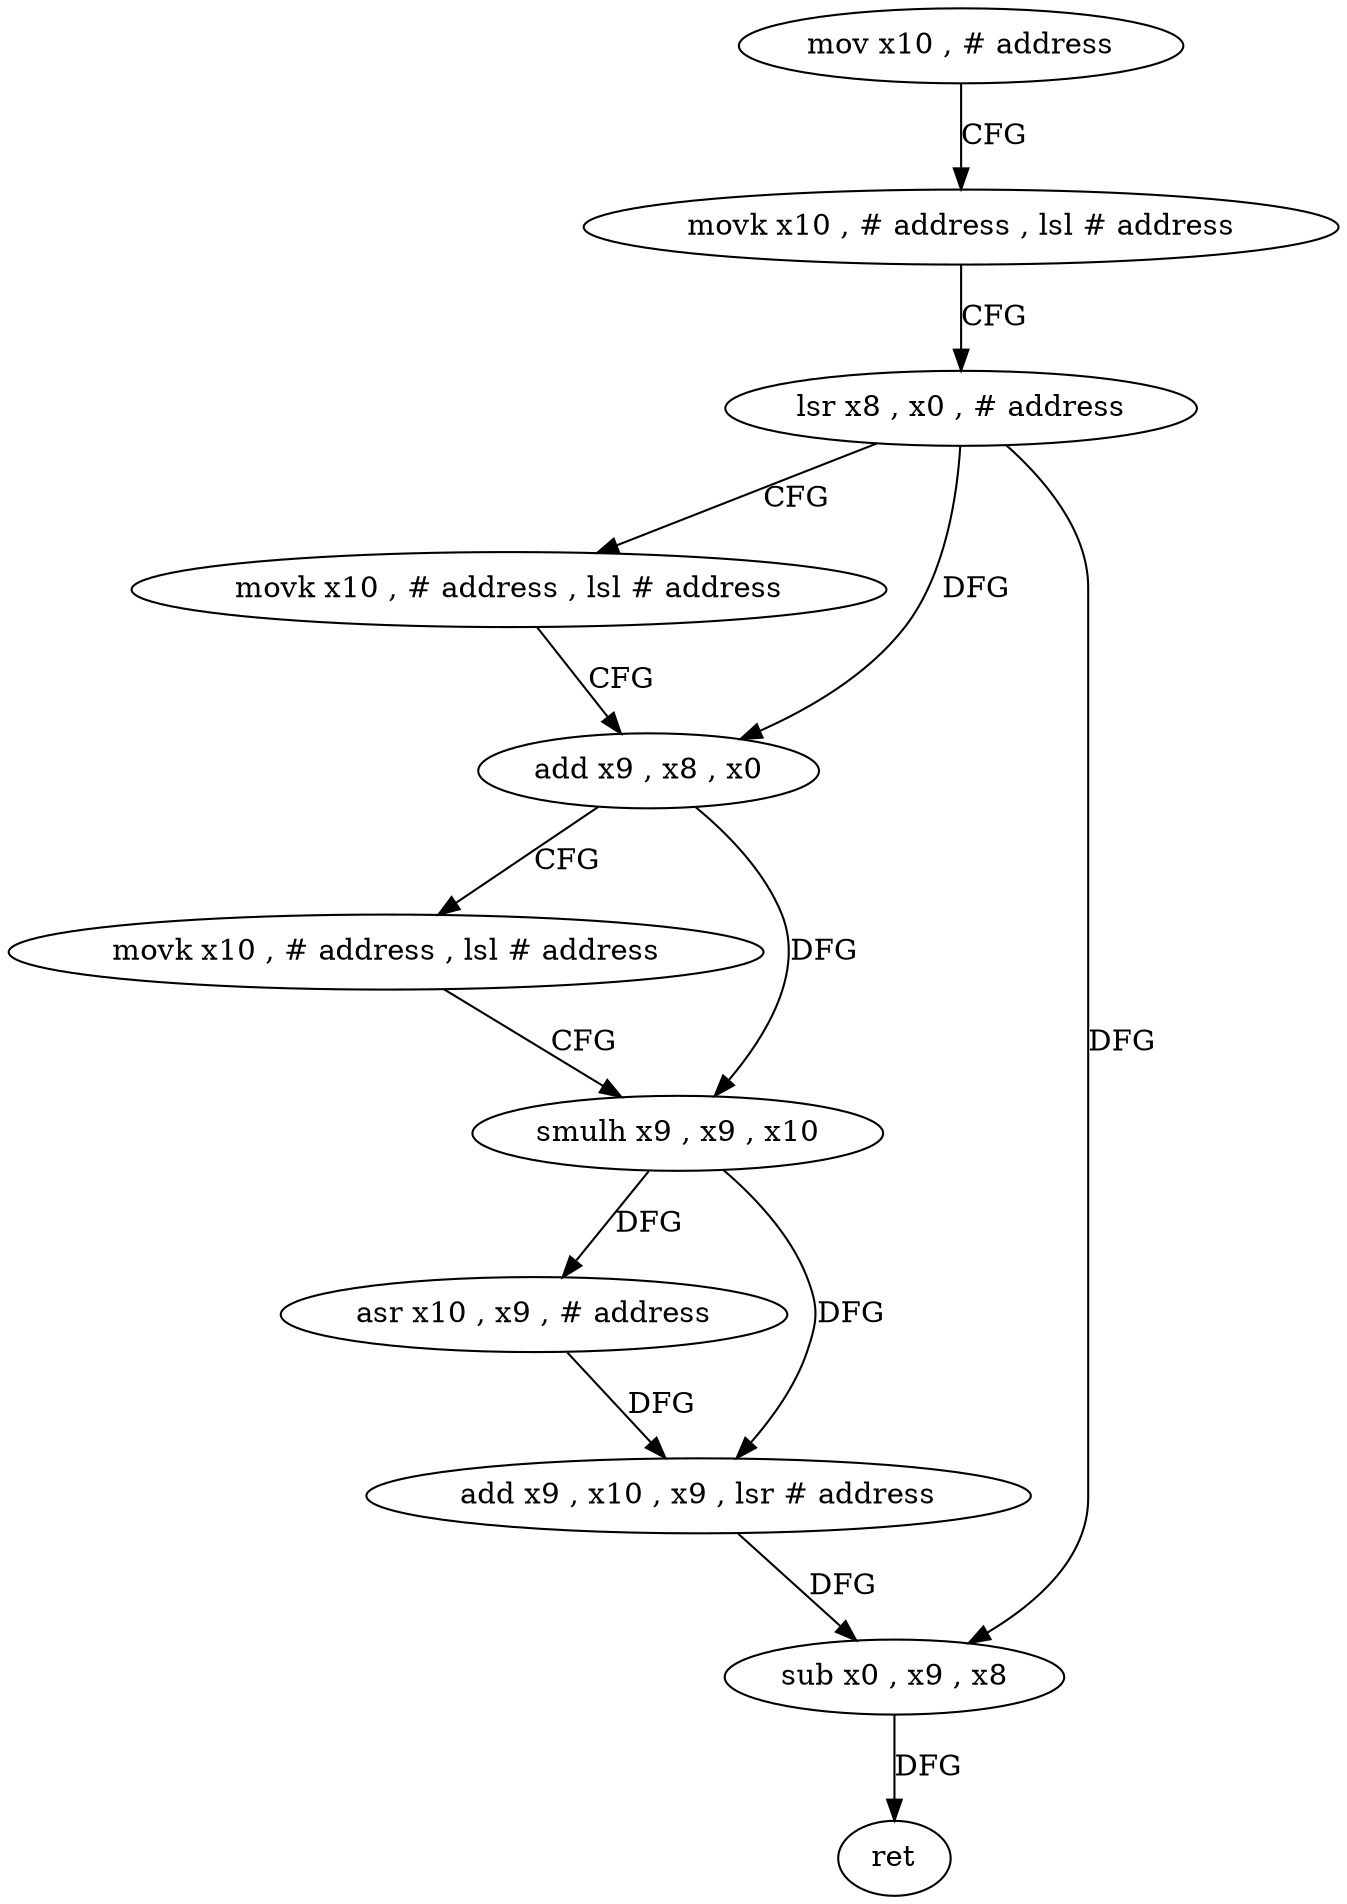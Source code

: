 digraph "func" {
"4218700" [label = "mov x10 , # address" ]
"4218704" [label = "movk x10 , # address , lsl # address" ]
"4218708" [label = "lsr x8 , x0 , # address" ]
"4218712" [label = "movk x10 , # address , lsl # address" ]
"4218716" [label = "add x9 , x8 , x0" ]
"4218720" [label = "movk x10 , # address , lsl # address" ]
"4218724" [label = "smulh x9 , x9 , x10" ]
"4218728" [label = "asr x10 , x9 , # address" ]
"4218732" [label = "add x9 , x10 , x9 , lsr # address" ]
"4218736" [label = "sub x0 , x9 , x8" ]
"4218740" [label = "ret" ]
"4218700" -> "4218704" [ label = "CFG" ]
"4218704" -> "4218708" [ label = "CFG" ]
"4218708" -> "4218712" [ label = "CFG" ]
"4218708" -> "4218716" [ label = "DFG" ]
"4218708" -> "4218736" [ label = "DFG" ]
"4218712" -> "4218716" [ label = "CFG" ]
"4218716" -> "4218720" [ label = "CFG" ]
"4218716" -> "4218724" [ label = "DFG" ]
"4218720" -> "4218724" [ label = "CFG" ]
"4218724" -> "4218728" [ label = "DFG" ]
"4218724" -> "4218732" [ label = "DFG" ]
"4218728" -> "4218732" [ label = "DFG" ]
"4218732" -> "4218736" [ label = "DFG" ]
"4218736" -> "4218740" [ label = "DFG" ]
}
